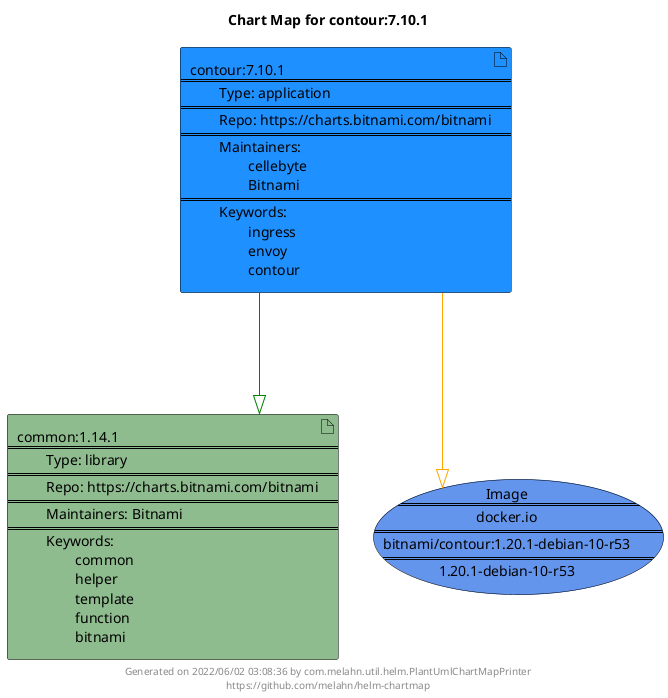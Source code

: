 @startuml
skinparam linetype ortho
skinparam backgroundColor white
skinparam usecaseBorderColor black
skinparam usecaseArrowColor LightSlateGray
skinparam artifactBorderColor black
skinparam artifactArrowColor LightSlateGray

title Chart Map for contour:7.10.1

'There are 2 referenced Helm Charts
artifact "contour:7.10.1\n====\n\tType: application\n====\n\tRepo: https://charts.bitnami.com/bitnami\n====\n\tMaintainers: \n\t\tcellebyte\n\t\tBitnami\n====\n\tKeywords: \n\t\tingress\n\t\tenvoy\n\t\tcontour" as contour_7_10_1 #DodgerBlue
artifact "common:1.14.1\n====\n\tType: library\n====\n\tRepo: https://charts.bitnami.com/bitnami\n====\n\tMaintainers: Bitnami\n====\n\tKeywords: \n\t\tcommon\n\t\thelper\n\t\ttemplate\n\t\tfunction\n\t\tbitnami" as common_1_14_1 #DarkSeaGreen

'There is one referenced Docker Image
usecase "Image\n====\ndocker.io\n====\nbitnami/contour:1.20.1-debian-10-r53\n====\n1.20.1-debian-10-r53" as docker_io_bitnami_contour_1_20_1_debian_10_r53 #CornflowerBlue

'Chart Dependencies
contour_7_10_1--[#green]-|>common_1_14_1
contour_7_10_1--[#orange]-|>docker_io_bitnami_contour_1_20_1_debian_10_r53

center footer Generated on 2022/06/02 03:08:36 by com.melahn.util.helm.PlantUmlChartMapPrinter\nhttps://github.com/melahn/helm-chartmap
@enduml
